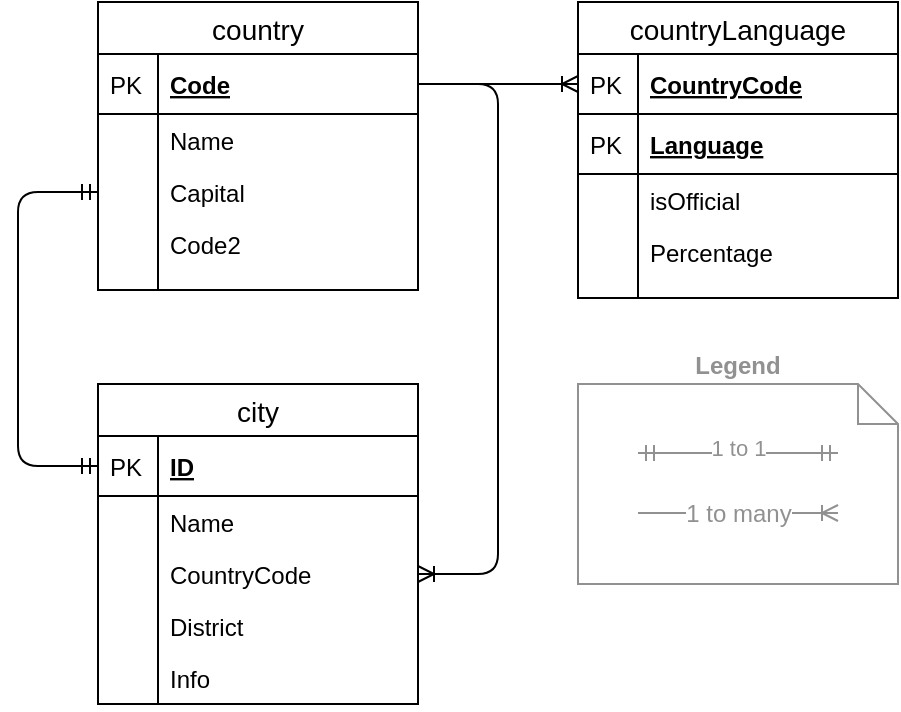 <mxfile version="13.0.2" type="google"><diagram id="C5RBs43oDa-KdzZeNtuy" name="Page-1"><mxGraphModel dx="1422" dy="745" grid="1" gridSize="10" guides="1" tooltips="1" connect="1" arrows="1" fold="1" page="1" pageScale="1" pageWidth="827" pageHeight="1169" math="0" shadow="0"><root><mxCell id="WIyWlLk6GJQsqaUBKTNV-0"/><mxCell id="WIyWlLk6GJQsqaUBKTNV-1" parent="WIyWlLk6GJQsqaUBKTNV-0"/><mxCell id="EvI8bePnYs7FM33Xl4Cu-50" value="&lt;b&gt;Legend&lt;/b&gt;" style="shape=note;size=20;whiteSpace=wrap;html=1;horizontal=1;labelPosition=center;verticalLabelPosition=top;align=center;verticalAlign=bottom;strokeColor=#919191;fontColor=#919191;" vertex="1" parent="WIyWlLk6GJQsqaUBKTNV-1"><mxGeometry x="520" y="630" width="160" height="100" as="geometry"/></mxCell><mxCell id="EvI8bePnYs7FM33Xl4Cu-41" value="" style="edgeStyle=orthogonalEdgeStyle;fontSize=12;html=1;endArrow=ERmandOne;startArrow=ERmandOne;exitX=0;exitY=0.5;exitDx=0;exitDy=0;entryX=0;entryY=0.5;entryDx=0;entryDy=0;" edge="1" parent="WIyWlLk6GJQsqaUBKTNV-1" source="EvI8bePnYs7FM33Xl4Cu-1" target="EvI8bePnYs7FM33Xl4Cu-16"><mxGeometry width="100" height="100" relative="1" as="geometry"><mxPoint x="350" y="508" as="sourcePoint"/><mxPoint x="450" y="408" as="targetPoint"/><Array as="points"><mxPoint x="240" y="671"/><mxPoint x="240" y="534"/></Array></mxGeometry></mxCell><mxCell id="EvI8bePnYs7FM33Xl4Cu-42" value="" style="fontSize=12;html=1;endArrow=ERoneToMany;entryX=0;entryY=0.5;entryDx=0;entryDy=0;exitX=1;exitY=0.5;exitDx=0;exitDy=0;" edge="1" parent="WIyWlLk6GJQsqaUBKTNV-1" source="EvI8bePnYs7FM33Xl4Cu-12" target="EvI8bePnYs7FM33Xl4Cu-23"><mxGeometry width="100" height="100" relative="1" as="geometry"><mxPoint x="450" y="480" as="sourcePoint"/><mxPoint x="550" y="380" as="targetPoint"/></mxGeometry></mxCell><mxCell id="EvI8bePnYs7FM33Xl4Cu-43" value="" style="edgeStyle=orthogonalEdgeStyle;fontSize=12;html=1;endArrow=ERoneToMany;exitX=1;exitY=0.5;exitDx=0;exitDy=0;entryX=1;entryY=0.5;entryDx=0;entryDy=0;" edge="1" parent="WIyWlLk6GJQsqaUBKTNV-1" source="EvI8bePnYs7FM33Xl4Cu-12" target="EvI8bePnYs7FM33Xl4Cu-5"><mxGeometry width="100" height="100" relative="1" as="geometry"><mxPoint x="360" y="510" as="sourcePoint"/><mxPoint x="460" y="410" as="targetPoint"/><Array as="points"><mxPoint x="480" y="480"/><mxPoint x="480" y="725"/></Array></mxGeometry></mxCell><mxCell id="EvI8bePnYs7FM33Xl4Cu-45" value="" style="fontSize=12;html=1;endArrow=ERmandOne;startArrow=ERmandOne;strokeColor=#919191;fontColor=#919191;" edge="1" parent="WIyWlLk6GJQsqaUBKTNV-1"><mxGeometry width="100" height="100" relative="1" as="geometry"><mxPoint x="550" y="664.5" as="sourcePoint"/><mxPoint x="650" y="664.5" as="targetPoint"/></mxGeometry></mxCell><mxCell id="EvI8bePnYs7FM33Xl4Cu-46" value="1 to 1" style="edgeLabel;html=1;align=center;verticalAlign=middle;resizable=0;points=[];strokeColor=#919191;fontColor=#919191;" vertex="1" connectable="0" parent="EvI8bePnYs7FM33Xl4Cu-45"><mxGeometry x="-0.013" y="3" relative="1" as="geometry"><mxPoint as="offset"/></mxGeometry></mxCell><mxCell id="EvI8bePnYs7FM33Xl4Cu-47" value="1 to many" style="fontSize=12;html=1;endArrow=ERoneToMany;strokeColor=#919191;fontColor=#919191;" edge="1" parent="WIyWlLk6GJQsqaUBKTNV-1"><mxGeometry width="100" height="100" relative="1" as="geometry"><mxPoint x="550" y="694.5" as="sourcePoint"/><mxPoint x="650" y="694.5" as="targetPoint"/></mxGeometry></mxCell><mxCell id="EvI8bePnYs7FM33Xl4Cu-11" value="country" style="swimlane;fontStyle=0;childLayout=stackLayout;horizontal=1;startSize=26;horizontalStack=0;resizeParent=1;resizeParentMax=0;resizeLast=0;collapsible=1;marginBottom=0;align=center;fontSize=14;" vertex="1" parent="WIyWlLk6GJQsqaUBKTNV-1"><mxGeometry x="280" y="439" width="160" height="144" as="geometry"/></mxCell><mxCell id="EvI8bePnYs7FM33Xl4Cu-12" value="Code" style="shape=partialRectangle;top=0;left=0;right=0;bottom=1;align=left;verticalAlign=middle;fillColor=none;spacingLeft=34;spacingRight=4;overflow=hidden;rotatable=0;points=[[0,0.5],[1,0.5]];portConstraint=eastwest;dropTarget=0;fontStyle=5;fontSize=12;" vertex="1" parent="EvI8bePnYs7FM33Xl4Cu-11"><mxGeometry y="26" width="160" height="30" as="geometry"/></mxCell><mxCell id="EvI8bePnYs7FM33Xl4Cu-13" value="PK" style="shape=partialRectangle;top=0;left=0;bottom=0;fillColor=none;align=left;verticalAlign=middle;spacingLeft=4;spacingRight=4;overflow=hidden;rotatable=0;points=[];portConstraint=eastwest;part=1;fontSize=12;" vertex="1" connectable="0" parent="EvI8bePnYs7FM33Xl4Cu-12"><mxGeometry width="30" height="30" as="geometry"/></mxCell><mxCell id="EvI8bePnYs7FM33Xl4Cu-14" value="Name" style="shape=partialRectangle;top=0;left=0;right=0;bottom=0;align=left;verticalAlign=top;fillColor=none;spacingLeft=34;spacingRight=4;overflow=hidden;rotatable=0;points=[[0,0.5],[1,0.5]];portConstraint=eastwest;dropTarget=0;fontSize=12;" vertex="1" parent="EvI8bePnYs7FM33Xl4Cu-11"><mxGeometry y="56" width="160" height="26" as="geometry"/></mxCell><mxCell id="EvI8bePnYs7FM33Xl4Cu-15" value="" style="shape=partialRectangle;top=0;left=0;bottom=0;fillColor=none;align=left;verticalAlign=top;spacingLeft=4;spacingRight=4;overflow=hidden;rotatable=0;points=[];portConstraint=eastwest;part=1;fontSize=12;" vertex="1" connectable="0" parent="EvI8bePnYs7FM33Xl4Cu-14"><mxGeometry width="30" height="26" as="geometry"/></mxCell><mxCell id="EvI8bePnYs7FM33Xl4Cu-16" value="Capital" style="shape=partialRectangle;top=0;left=0;right=0;bottom=0;align=left;verticalAlign=top;fillColor=none;spacingLeft=34;spacingRight=4;overflow=hidden;rotatable=0;points=[[0,0.5],[1,0.5]];portConstraint=eastwest;dropTarget=0;fontSize=12;" vertex="1" parent="EvI8bePnYs7FM33Xl4Cu-11"><mxGeometry y="82" width="160" height="26" as="geometry"/></mxCell><mxCell id="EvI8bePnYs7FM33Xl4Cu-17" value="" style="shape=partialRectangle;top=0;left=0;bottom=0;fillColor=none;align=left;verticalAlign=top;spacingLeft=4;spacingRight=4;overflow=hidden;rotatable=0;points=[];portConstraint=eastwest;part=1;fontSize=12;" vertex="1" connectable="0" parent="EvI8bePnYs7FM33Xl4Cu-16"><mxGeometry width="30" height="26" as="geometry"/></mxCell><mxCell id="EvI8bePnYs7FM33Xl4Cu-18" value="Code2" style="shape=partialRectangle;top=0;left=0;right=0;bottom=0;align=left;verticalAlign=top;fillColor=none;spacingLeft=34;spacingRight=4;overflow=hidden;rotatable=0;points=[[0,0.5],[1,0.5]];portConstraint=eastwest;dropTarget=0;fontSize=12;" vertex="1" parent="EvI8bePnYs7FM33Xl4Cu-11"><mxGeometry y="108" width="160" height="26" as="geometry"/></mxCell><mxCell id="EvI8bePnYs7FM33Xl4Cu-19" value="" style="shape=partialRectangle;top=0;left=0;bottom=0;fillColor=none;align=left;verticalAlign=top;spacingLeft=4;spacingRight=4;overflow=hidden;rotatable=0;points=[];portConstraint=eastwest;part=1;fontSize=12;" vertex="1" connectable="0" parent="EvI8bePnYs7FM33Xl4Cu-18"><mxGeometry width="30" height="26" as="geometry"/></mxCell><mxCell id="EvI8bePnYs7FM33Xl4Cu-20" value="" style="shape=partialRectangle;top=0;left=0;right=0;bottom=0;align=left;verticalAlign=top;fillColor=none;spacingLeft=34;spacingRight=4;overflow=hidden;rotatable=0;points=[[0,0.5],[1,0.5]];portConstraint=eastwest;dropTarget=0;fontSize=12;" vertex="1" parent="EvI8bePnYs7FM33Xl4Cu-11"><mxGeometry y="134" width="160" height="10" as="geometry"/></mxCell><mxCell id="EvI8bePnYs7FM33Xl4Cu-21" value="" style="shape=partialRectangle;top=0;left=0;bottom=0;fillColor=none;align=left;verticalAlign=top;spacingLeft=4;spacingRight=4;overflow=hidden;rotatable=0;points=[];portConstraint=eastwest;part=1;fontSize=12;" vertex="1" connectable="0" parent="EvI8bePnYs7FM33Xl4Cu-20"><mxGeometry width="30" height="10" as="geometry"/></mxCell><mxCell id="EvI8bePnYs7FM33Xl4Cu-22" value="countryLanguage" style="swimlane;fontStyle=0;childLayout=stackLayout;horizontal=1;startSize=26;horizontalStack=0;resizeParent=1;resizeParentMax=0;resizeLast=0;collapsible=1;marginBottom=0;align=center;fontSize=14;" vertex="1" parent="WIyWlLk6GJQsqaUBKTNV-1"><mxGeometry x="520" y="439" width="160" height="148" as="geometry"/></mxCell><mxCell id="EvI8bePnYs7FM33Xl4Cu-23" value="CountryCode" style="shape=partialRectangle;top=0;left=0;right=0;bottom=1;align=left;verticalAlign=middle;fillColor=none;spacingLeft=34;spacingRight=4;overflow=hidden;rotatable=0;points=[[0,0.5],[1,0.5]];portConstraint=eastwest;dropTarget=0;fontStyle=5;fontSize=12;" vertex="1" parent="EvI8bePnYs7FM33Xl4Cu-22"><mxGeometry y="26" width="160" height="30" as="geometry"/></mxCell><mxCell id="EvI8bePnYs7FM33Xl4Cu-24" value="PK" style="shape=partialRectangle;top=0;left=0;bottom=0;fillColor=none;align=left;verticalAlign=middle;spacingLeft=4;spacingRight=4;overflow=hidden;rotatable=0;points=[];portConstraint=eastwest;part=1;fontSize=12;" vertex="1" connectable="0" parent="EvI8bePnYs7FM33Xl4Cu-23"><mxGeometry width="30" height="30" as="geometry"/></mxCell><mxCell id="EvI8bePnYs7FM33Xl4Cu-33" value="Language" style="shape=partialRectangle;top=0;left=0;right=0;bottom=1;align=left;verticalAlign=middle;fillColor=none;spacingLeft=34;spacingRight=4;overflow=hidden;rotatable=0;points=[[0,0.5],[1,0.5]];portConstraint=eastwest;dropTarget=0;fontStyle=5;fontSize=12;" vertex="1" parent="EvI8bePnYs7FM33Xl4Cu-22"><mxGeometry y="56" width="160" height="30" as="geometry"/></mxCell><mxCell id="EvI8bePnYs7FM33Xl4Cu-34" value="PK" style="shape=partialRectangle;top=0;left=0;bottom=0;fillColor=none;align=left;verticalAlign=middle;spacingLeft=4;spacingRight=4;overflow=hidden;rotatable=0;points=[];portConstraint=eastwest;part=1;fontSize=12;" vertex="1" connectable="0" parent="EvI8bePnYs7FM33Xl4Cu-33"><mxGeometry width="30" height="30" as="geometry"/></mxCell><mxCell id="EvI8bePnYs7FM33Xl4Cu-27" value="isOfficial" style="shape=partialRectangle;top=0;left=0;right=0;bottom=0;align=left;verticalAlign=top;fillColor=none;spacingLeft=34;spacingRight=4;overflow=hidden;rotatable=0;points=[[0,0.5],[1,0.5]];portConstraint=eastwest;dropTarget=0;fontSize=12;" vertex="1" parent="EvI8bePnYs7FM33Xl4Cu-22"><mxGeometry y="86" width="160" height="26" as="geometry"/></mxCell><mxCell id="EvI8bePnYs7FM33Xl4Cu-28" value="" style="shape=partialRectangle;top=0;left=0;bottom=0;fillColor=none;align=left;verticalAlign=top;spacingLeft=4;spacingRight=4;overflow=hidden;rotatable=0;points=[];portConstraint=eastwest;part=1;fontSize=12;" vertex="1" connectable="0" parent="EvI8bePnYs7FM33Xl4Cu-27"><mxGeometry width="30" height="26" as="geometry"/></mxCell><mxCell id="EvI8bePnYs7FM33Xl4Cu-29" value="Percentage" style="shape=partialRectangle;top=0;left=0;right=0;bottom=0;align=left;verticalAlign=top;fillColor=none;spacingLeft=34;spacingRight=4;overflow=hidden;rotatable=0;points=[[0,0.5],[1,0.5]];portConstraint=eastwest;dropTarget=0;fontSize=12;" vertex="1" parent="EvI8bePnYs7FM33Xl4Cu-22"><mxGeometry y="112" width="160" height="26" as="geometry"/></mxCell><mxCell id="EvI8bePnYs7FM33Xl4Cu-30" value="" style="shape=partialRectangle;top=0;left=0;bottom=0;fillColor=none;align=left;verticalAlign=top;spacingLeft=4;spacingRight=4;overflow=hidden;rotatable=0;points=[];portConstraint=eastwest;part=1;fontSize=12;" vertex="1" connectable="0" parent="EvI8bePnYs7FM33Xl4Cu-29"><mxGeometry width="30" height="26" as="geometry"/></mxCell><mxCell id="EvI8bePnYs7FM33Xl4Cu-31" value="" style="shape=partialRectangle;top=0;left=0;right=0;bottom=0;align=left;verticalAlign=top;fillColor=none;spacingLeft=34;spacingRight=4;overflow=hidden;rotatable=0;points=[[0,0.5],[1,0.5]];portConstraint=eastwest;dropTarget=0;fontSize=12;" vertex="1" parent="EvI8bePnYs7FM33Xl4Cu-22"><mxGeometry y="138" width="160" height="10" as="geometry"/></mxCell><mxCell id="EvI8bePnYs7FM33Xl4Cu-32" value="" style="shape=partialRectangle;top=0;left=0;bottom=0;fillColor=none;align=left;verticalAlign=top;spacingLeft=4;spacingRight=4;overflow=hidden;rotatable=0;points=[];portConstraint=eastwest;part=1;fontSize=12;" vertex="1" connectable="0" parent="EvI8bePnYs7FM33Xl4Cu-31"><mxGeometry width="30" height="10" as="geometry"/></mxCell><mxCell id="EvI8bePnYs7FM33Xl4Cu-0" value="city" style="swimlane;fontStyle=0;childLayout=stackLayout;horizontal=1;startSize=26;horizontalStack=0;resizeParent=1;resizeParentMax=0;resizeLast=0;collapsible=1;marginBottom=0;align=center;fontSize=14;" vertex="1" parent="WIyWlLk6GJQsqaUBKTNV-1"><mxGeometry x="280" y="630" width="160" height="160" as="geometry"><mxRectangle x="70" y="441" width="50" height="26" as="alternateBounds"/></mxGeometry></mxCell><mxCell id="EvI8bePnYs7FM33Xl4Cu-1" value="ID" style="shape=partialRectangle;top=0;left=0;right=0;bottom=1;align=left;verticalAlign=middle;fillColor=none;spacingLeft=34;spacingRight=4;overflow=hidden;rotatable=0;points=[[0,0.5],[1,0.5]];portConstraint=eastwest;dropTarget=0;fontStyle=5;fontSize=12;" vertex="1" parent="EvI8bePnYs7FM33Xl4Cu-0"><mxGeometry y="26" width="160" height="30" as="geometry"/></mxCell><mxCell id="EvI8bePnYs7FM33Xl4Cu-2" value="PK" style="shape=partialRectangle;top=0;left=0;bottom=0;fillColor=none;align=left;verticalAlign=middle;spacingLeft=4;spacingRight=4;overflow=hidden;rotatable=0;points=[];portConstraint=eastwest;part=1;fontSize=12;" vertex="1" connectable="0" parent="EvI8bePnYs7FM33Xl4Cu-1"><mxGeometry width="30" height="30" as="geometry"/></mxCell><mxCell id="EvI8bePnYs7FM33Xl4Cu-3" value="Name" style="shape=partialRectangle;top=0;left=0;right=0;bottom=0;align=left;verticalAlign=top;fillColor=none;spacingLeft=34;spacingRight=4;overflow=hidden;rotatable=0;points=[[0,0.5],[1,0.5]];portConstraint=eastwest;dropTarget=0;fontSize=12;" vertex="1" parent="EvI8bePnYs7FM33Xl4Cu-0"><mxGeometry y="56" width="160" height="26" as="geometry"/></mxCell><mxCell id="EvI8bePnYs7FM33Xl4Cu-4" value="" style="shape=partialRectangle;top=0;left=0;bottom=0;fillColor=none;align=left;verticalAlign=top;spacingLeft=4;spacingRight=4;overflow=hidden;rotatable=0;points=[];portConstraint=eastwest;part=1;fontSize=12;" vertex="1" connectable="0" parent="EvI8bePnYs7FM33Xl4Cu-3"><mxGeometry width="30" height="26" as="geometry"/></mxCell><mxCell id="EvI8bePnYs7FM33Xl4Cu-5" value="CountryCode" style="shape=partialRectangle;top=0;left=0;right=0;bottom=0;align=left;verticalAlign=top;fillColor=none;spacingLeft=34;spacingRight=4;overflow=hidden;rotatable=0;points=[[0,0.5],[1,0.5]];portConstraint=eastwest;dropTarget=0;fontSize=12;" vertex="1" parent="EvI8bePnYs7FM33Xl4Cu-0"><mxGeometry y="82" width="160" height="26" as="geometry"/></mxCell><mxCell id="EvI8bePnYs7FM33Xl4Cu-6" value="" style="shape=partialRectangle;top=0;left=0;bottom=0;fillColor=none;align=left;verticalAlign=top;spacingLeft=4;spacingRight=4;overflow=hidden;rotatable=0;points=[];portConstraint=eastwest;part=1;fontSize=12;" vertex="1" connectable="0" parent="EvI8bePnYs7FM33Xl4Cu-5"><mxGeometry width="30" height="26" as="geometry"/></mxCell><mxCell id="EvI8bePnYs7FM33Xl4Cu-7" value="District" style="shape=partialRectangle;top=0;left=0;right=0;bottom=0;align=left;verticalAlign=top;fillColor=none;spacingLeft=34;spacingRight=4;overflow=hidden;rotatable=0;points=[[0,0.5],[1,0.5]];portConstraint=eastwest;dropTarget=0;fontSize=12;" vertex="1" parent="EvI8bePnYs7FM33Xl4Cu-0"><mxGeometry y="108" width="160" height="26" as="geometry"/></mxCell><mxCell id="EvI8bePnYs7FM33Xl4Cu-8" value="" style="shape=partialRectangle;top=0;left=0;bottom=0;fillColor=none;align=left;verticalAlign=top;spacingLeft=4;spacingRight=4;overflow=hidden;rotatable=0;points=[];portConstraint=eastwest;part=1;fontSize=12;" vertex="1" connectable="0" parent="EvI8bePnYs7FM33Xl4Cu-7"><mxGeometry width="30" height="26" as="geometry"/></mxCell><mxCell id="EvI8bePnYs7FM33Xl4Cu-9" value="Info" style="shape=partialRectangle;top=0;left=0;right=0;bottom=0;align=left;verticalAlign=top;fillColor=none;spacingLeft=34;spacingRight=4;overflow=hidden;rotatable=0;points=[[0,0.5],[1,0.5]];portConstraint=eastwest;dropTarget=0;fontSize=12;" vertex="1" parent="EvI8bePnYs7FM33Xl4Cu-0"><mxGeometry y="134" width="160" height="26" as="geometry"/></mxCell><mxCell id="EvI8bePnYs7FM33Xl4Cu-10" value="" style="shape=partialRectangle;top=0;left=0;bottom=0;fillColor=none;align=left;verticalAlign=top;spacingLeft=4;spacingRight=4;overflow=hidden;rotatable=0;points=[];portConstraint=eastwest;part=1;fontSize=12;" vertex="1" connectable="0" parent="EvI8bePnYs7FM33Xl4Cu-9"><mxGeometry width="30" height="26" as="geometry"/></mxCell></root></mxGraphModel></diagram></mxfile>